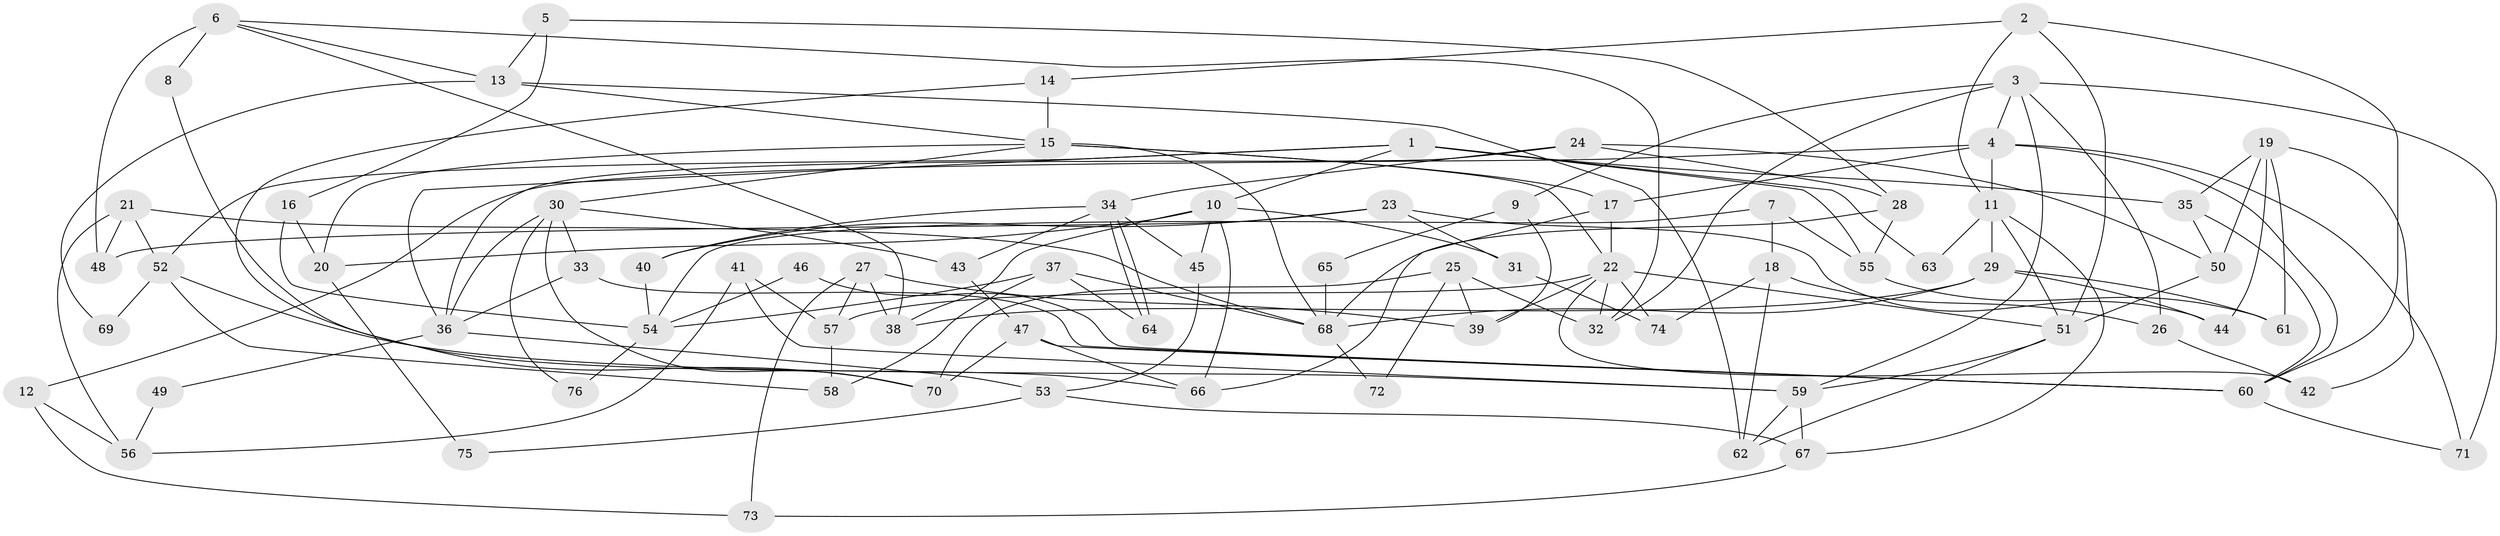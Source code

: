 // coarse degree distribution, {6: 0.18867924528301888, 3: 0.16981132075471697, 10: 0.03773584905660377, 4: 0.24528301886792453, 8: 0.05660377358490566, 5: 0.11320754716981132, 2: 0.1320754716981132, 9: 0.018867924528301886, 11: 0.018867924528301886, 7: 0.018867924528301886}
// Generated by graph-tools (version 1.1) at 2025/52/02/27/25 19:52:02]
// undirected, 76 vertices, 152 edges
graph export_dot {
graph [start="1"]
  node [color=gray90,style=filled];
  1;
  2;
  3;
  4;
  5;
  6;
  7;
  8;
  9;
  10;
  11;
  12;
  13;
  14;
  15;
  16;
  17;
  18;
  19;
  20;
  21;
  22;
  23;
  24;
  25;
  26;
  27;
  28;
  29;
  30;
  31;
  32;
  33;
  34;
  35;
  36;
  37;
  38;
  39;
  40;
  41;
  42;
  43;
  44;
  45;
  46;
  47;
  48;
  49;
  50;
  51;
  52;
  53;
  54;
  55;
  56;
  57;
  58;
  59;
  60;
  61;
  62;
  63;
  64;
  65;
  66;
  67;
  68;
  69;
  70;
  71;
  72;
  73;
  74;
  75;
  76;
  1 -- 35;
  1 -- 36;
  1 -- 10;
  1 -- 52;
  1 -- 55;
  1 -- 63;
  2 -- 60;
  2 -- 11;
  2 -- 14;
  2 -- 51;
  3 -- 71;
  3 -- 59;
  3 -- 4;
  3 -- 9;
  3 -- 26;
  3 -- 32;
  4 -- 17;
  4 -- 11;
  4 -- 12;
  4 -- 60;
  4 -- 71;
  5 -- 28;
  5 -- 16;
  5 -- 13;
  6 -- 13;
  6 -- 32;
  6 -- 8;
  6 -- 38;
  6 -- 48;
  7 -- 18;
  7 -- 55;
  7 -- 54;
  8 -- 66;
  9 -- 39;
  9 -- 65;
  10 -- 66;
  10 -- 20;
  10 -- 31;
  10 -- 38;
  10 -- 45;
  11 -- 51;
  11 -- 29;
  11 -- 63;
  11 -- 67;
  12 -- 73;
  12 -- 56;
  13 -- 15;
  13 -- 62;
  13 -- 69;
  14 -- 15;
  14 -- 70;
  15 -- 22;
  15 -- 68;
  15 -- 17;
  15 -- 20;
  15 -- 30;
  16 -- 20;
  16 -- 54;
  17 -- 22;
  17 -- 66;
  18 -- 26;
  18 -- 62;
  18 -- 74;
  19 -- 50;
  19 -- 35;
  19 -- 42;
  19 -- 44;
  19 -- 61;
  20 -- 75;
  21 -- 48;
  21 -- 68;
  21 -- 52;
  21 -- 56;
  22 -- 32;
  22 -- 51;
  22 -- 39;
  22 -- 42;
  22 -- 57;
  22 -- 74;
  23 -- 31;
  23 -- 44;
  23 -- 40;
  23 -- 48;
  24 -- 36;
  24 -- 28;
  24 -- 34;
  24 -- 50;
  25 -- 39;
  25 -- 70;
  25 -- 32;
  25 -- 72;
  26 -- 42;
  27 -- 38;
  27 -- 57;
  27 -- 39;
  27 -- 73;
  28 -- 68;
  28 -- 55;
  29 -- 38;
  29 -- 44;
  29 -- 61;
  29 -- 68;
  30 -- 36;
  30 -- 33;
  30 -- 43;
  30 -- 70;
  30 -- 76;
  31 -- 74;
  33 -- 60;
  33 -- 36;
  34 -- 64;
  34 -- 64;
  34 -- 40;
  34 -- 43;
  34 -- 45;
  35 -- 50;
  35 -- 60;
  36 -- 53;
  36 -- 49;
  37 -- 54;
  37 -- 58;
  37 -- 64;
  37 -- 68;
  40 -- 54;
  41 -- 59;
  41 -- 56;
  41 -- 57;
  43 -- 47;
  45 -- 53;
  46 -- 54;
  46 -- 60;
  47 -- 70;
  47 -- 60;
  47 -- 66;
  49 -- 56;
  50 -- 51;
  51 -- 62;
  51 -- 59;
  52 -- 58;
  52 -- 59;
  52 -- 69;
  53 -- 67;
  53 -- 75;
  54 -- 76;
  55 -- 61;
  57 -- 58;
  59 -- 62;
  59 -- 67;
  60 -- 71;
  65 -- 68;
  67 -- 73;
  68 -- 72;
}
